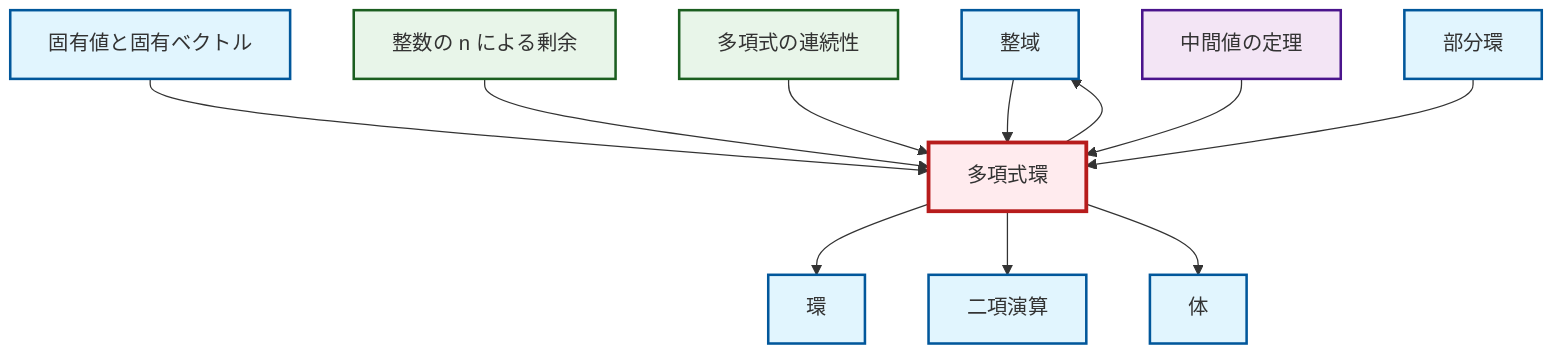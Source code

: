 graph TD
    classDef definition fill:#e1f5fe,stroke:#01579b,stroke-width:2px
    classDef theorem fill:#f3e5f5,stroke:#4a148c,stroke-width:2px
    classDef axiom fill:#fff3e0,stroke:#e65100,stroke-width:2px
    classDef example fill:#e8f5e9,stroke:#1b5e20,stroke-width:2px
    classDef current fill:#ffebee,stroke:#b71c1c,stroke-width:3px
    def-integral-domain["整域"]:::definition
    def-field["体"]:::definition
    def-polynomial-ring["多項式環"]:::definition
    ex-polynomial-continuity["多項式の連続性"]:::example
    def-binary-operation["二項演算"]:::definition
    thm-intermediate-value["中間値の定理"]:::theorem
    def-subring["部分環"]:::definition
    ex-quotient-integers-mod-n["整数の n による剰余"]:::example
    def-ring["環"]:::definition
    def-eigenvalue-eigenvector["固有値と固有ベクトル"]:::definition
    def-eigenvalue-eigenvector --> def-polynomial-ring
    def-polynomial-ring --> def-ring
    ex-quotient-integers-mod-n --> def-polynomial-ring
    def-integral-domain --> def-polynomial-ring
    ex-polynomial-continuity --> def-polynomial-ring
    def-polynomial-ring --> def-binary-operation
    def-polynomial-ring --> def-field
    thm-intermediate-value --> def-polynomial-ring
    def-subring --> def-polynomial-ring
    def-polynomial-ring --> def-integral-domain
    class def-polynomial-ring current